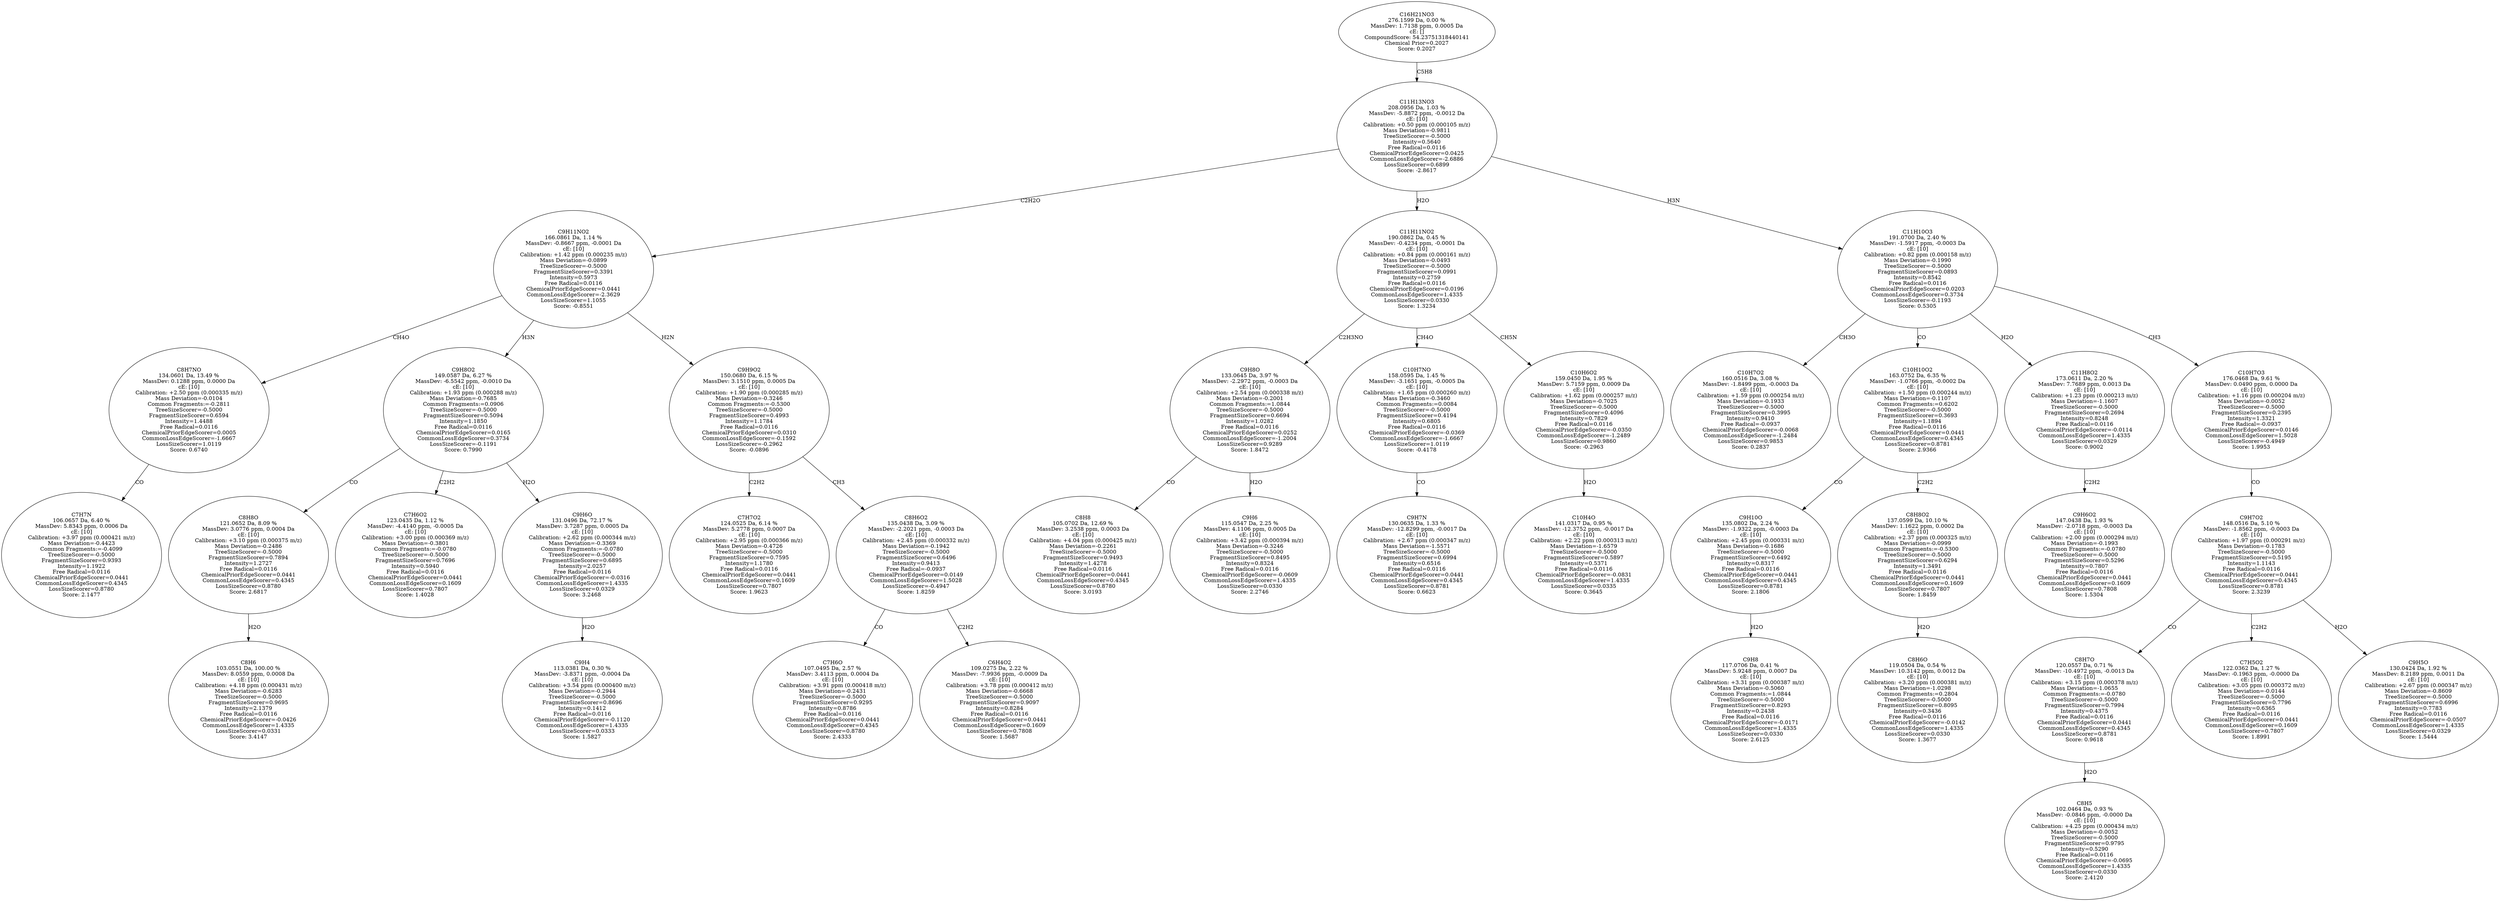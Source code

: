 strict digraph {
v1 [label="C7H7N\n106.0657 Da, 6.40 %\nMassDev: 5.8343 ppm, 0.0006 Da\ncE: [10]\nCalibration: +3.97 ppm (0.000421 m/z)\nMass Deviation=-0.4423\nCommon Fragments:=-0.4099\nTreeSizeScorer=-0.5000\nFragmentSizeScorer=0.9393\nIntensity=1.1922\nFree Radical=0.0116\nChemicalPriorEdgeScorer=0.0441\nCommonLossEdgeScorer=0.4345\nLossSizeScorer=0.8780\nScore: 2.1477"];
v2 [label="C8H7NO\n134.0601 Da, 13.49 %\nMassDev: 0.1288 ppm, 0.0000 Da\ncE: [10]\nCalibration: +2.50 ppm (0.000335 m/z)\nMass Deviation=-0.0104\nCommon Fragments:=-0.2811\nTreeSizeScorer=-0.5000\nFragmentSizeScorer=0.6594\nIntensity=1.4488\nFree Radical=0.0116\nChemicalPriorEdgeScorer=0.0005\nCommonLossEdgeScorer=-1.6667\nLossSizeScorer=1.0119\nScore: 0.6740"];
v3 [label="C8H6\n103.0551 Da, 100.00 %\nMassDev: 8.0559 ppm, 0.0008 Da\ncE: [10]\nCalibration: +4.18 ppm (0.000431 m/z)\nMass Deviation=-0.6283\nTreeSizeScorer=-0.5000\nFragmentSizeScorer=0.9695\nIntensity=2.1379\nFree Radical=0.0116\nChemicalPriorEdgeScorer=-0.0426\nCommonLossEdgeScorer=1.4335\nLossSizeScorer=0.0331\nScore: 3.4147"];
v4 [label="C8H8O\n121.0652 Da, 8.09 %\nMassDev: 3.0776 ppm, 0.0004 Da\ncE: [10]\nCalibration: +3.10 ppm (0.000375 m/z)\nMass Deviation=-0.2486\nTreeSizeScorer=-0.5000\nFragmentSizeScorer=0.7894\nIntensity=1.2727\nFree Radical=0.0116\nChemicalPriorEdgeScorer=0.0441\nCommonLossEdgeScorer=0.4345\nLossSizeScorer=0.8780\nScore: 2.6817"];
v5 [label="C7H6O2\n123.0435 Da, 1.12 %\nMassDev: -4.4140 ppm, -0.0005 Da\ncE: [10]\nCalibration: +3.00 ppm (0.000369 m/z)\nMass Deviation=-0.3801\nCommon Fragments:=-0.0780\nTreeSizeScorer=-0.5000\nFragmentSizeScorer=0.7696\nIntensity=0.5940\nFree Radical=0.0116\nChemicalPriorEdgeScorer=0.0441\nCommonLossEdgeScorer=0.1609\nLossSizeScorer=0.7807\nScore: 1.4028"];
v6 [label="C9H4\n113.0381 Da, 0.30 %\nMassDev: -3.8371 ppm, -0.0004 Da\ncE: [10]\nCalibration: +3.54 ppm (0.000400 m/z)\nMass Deviation=-0.2944\nTreeSizeScorer=-0.5000\nFragmentSizeScorer=0.8696\nIntensity=0.1412\nFree Radical=0.0116\nChemicalPriorEdgeScorer=-0.1120\nCommonLossEdgeScorer=1.4335\nLossSizeScorer=0.0333\nScore: 1.5827"];
v7 [label="C9H6O\n131.0496 Da, 72.17 %\nMassDev: 3.7287 ppm, 0.0005 Da\ncE: [10]\nCalibration: +2.62 ppm (0.000344 m/z)\nMass Deviation=-0.3369\nCommon Fragments:=-0.0780\nTreeSizeScorer=-0.5000\nFragmentSizeScorer=0.6895\nIntensity=2.0257\nFree Radical=0.0116\nChemicalPriorEdgeScorer=-0.0316\nCommonLossEdgeScorer=1.4335\nLossSizeScorer=0.0329\nScore: 3.2468"];
v8 [label="C9H8O2\n149.0587 Da, 6.27 %\nMassDev: -6.5542 ppm, -0.0010 Da\ncE: [10]\nCalibration: +1.93 ppm (0.000288 m/z)\nMass Deviation=-0.7685\nCommon Fragments:=0.0906\nTreeSizeScorer=-0.5000\nFragmentSizeScorer=0.5094\nIntensity=1.1850\nFree Radical=0.0116\nChemicalPriorEdgeScorer=0.0165\nCommonLossEdgeScorer=0.3734\nLossSizeScorer=-0.1191\nScore: 0.7990"];
v9 [label="C7H7O2\n124.0525 Da, 6.14 %\nMassDev: 5.2778 ppm, 0.0007 Da\ncE: [10]\nCalibration: +2.95 ppm (0.000366 m/z)\nMass Deviation=-0.4726\nTreeSizeScorer=-0.5000\nFragmentSizeScorer=0.7595\nIntensity=1.1780\nFree Radical=0.0116\nChemicalPriorEdgeScorer=0.0441\nCommonLossEdgeScorer=0.1609\nLossSizeScorer=0.7807\nScore: 1.9623"];
v10 [label="C7H6O\n107.0495 Da, 2.57 %\nMassDev: 3.4113 ppm, 0.0004 Da\ncE: [10]\nCalibration: +3.91 ppm (0.000418 m/z)\nMass Deviation=-0.2431\nTreeSizeScorer=-0.5000\nFragmentSizeScorer=0.9295\nIntensity=0.8786\nFree Radical=0.0116\nChemicalPriorEdgeScorer=0.0441\nCommonLossEdgeScorer=0.4345\nLossSizeScorer=0.8780\nScore: 2.4333"];
v11 [label="C6H4O2\n109.0275 Da, 2.22 %\nMassDev: -7.9936 ppm, -0.0009 Da\ncE: [10]\nCalibration: +3.78 ppm (0.000412 m/z)\nMass Deviation=-0.6668\nTreeSizeScorer=-0.5000\nFragmentSizeScorer=0.9097\nIntensity=0.8284\nFree Radical=0.0116\nChemicalPriorEdgeScorer=0.0441\nCommonLossEdgeScorer=0.1609\nLossSizeScorer=0.7808\nScore: 1.5687"];
v12 [label="C8H6O2\n135.0438 Da, 3.09 %\nMassDev: -2.2021 ppm, -0.0003 Da\ncE: [10]\nCalibration: +2.45 ppm (0.000332 m/z)\nMass Deviation=-0.1942\nTreeSizeScorer=-0.5000\nFragmentSizeScorer=0.6496\nIntensity=0.9413\nFree Radical=-0.0937\nChemicalPriorEdgeScorer=0.0149\nCommonLossEdgeScorer=1.5028\nLossSizeScorer=-0.4947\nScore: 1.8259"];
v13 [label="C9H9O2\n150.0680 Da, 6.15 %\nMassDev: 3.1510 ppm, 0.0005 Da\ncE: [10]\nCalibration: +1.90 ppm (0.000285 m/z)\nMass Deviation=-0.3246\nCommon Fragments:=-0.5300\nTreeSizeScorer=-0.5000\nFragmentSizeScorer=0.4993\nIntensity=1.1784\nFree Radical=0.0116\nChemicalPriorEdgeScorer=0.0310\nCommonLossEdgeScorer=-0.1592\nLossSizeScorer=-0.2962\nScore: -0.0896"];
v14 [label="C9H11NO2\n166.0861 Da, 1.14 %\nMassDev: -0.8667 ppm, -0.0001 Da\ncE: [10]\nCalibration: +1.42 ppm (0.000235 m/z)\nMass Deviation=-0.0899\nTreeSizeScorer=-0.5000\nFragmentSizeScorer=0.3391\nIntensity=0.5973\nFree Radical=0.0116\nChemicalPriorEdgeScorer=0.0441\nCommonLossEdgeScorer=-2.3629\nLossSizeScorer=1.1055\nScore: -0.8551"];
v15 [label="C8H8\n105.0702 Da, 12.69 %\nMassDev: 3.2538 ppm, 0.0003 Da\ncE: [10]\nCalibration: +4.04 ppm (0.000425 m/z)\nMass Deviation=-0.2261\nTreeSizeScorer=-0.5000\nFragmentSizeScorer=0.9493\nIntensity=1.4278\nFree Radical=0.0116\nChemicalPriorEdgeScorer=0.0441\nCommonLossEdgeScorer=0.4345\nLossSizeScorer=0.8780\nScore: 3.0193"];
v16 [label="C9H6\n115.0547 Da, 2.25 %\nMassDev: 4.1106 ppm, 0.0005 Da\ncE: [10]\nCalibration: +3.42 ppm (0.000394 m/z)\nMass Deviation=-0.3246\nTreeSizeScorer=-0.5000\nFragmentSizeScorer=0.8495\nIntensity=0.8324\nFree Radical=0.0116\nChemicalPriorEdgeScorer=-0.0609\nCommonLossEdgeScorer=1.4335\nLossSizeScorer=0.0330\nScore: 2.2746"];
v17 [label="C9H8O\n133.0645 Da, 3.97 %\nMassDev: -2.2972 ppm, -0.0003 Da\ncE: [10]\nCalibration: +2.54 ppm (0.000338 m/z)\nMass Deviation=-0.2001\nCommon Fragments:=1.0844\nTreeSizeScorer=-0.5000\nFragmentSizeScorer=0.6694\nIntensity=1.0282\nFree Radical=0.0116\nChemicalPriorEdgeScorer=0.0252\nCommonLossEdgeScorer=-1.2004\nLossSizeScorer=0.9289\nScore: 1.8472"];
v18 [label="C9H7N\n130.0635 Da, 1.33 %\nMassDev: -12.8299 ppm, -0.0017 Da\ncE: [10]\nCalibration: +2.67 ppm (0.000347 m/z)\nMass Deviation=-1.5571\nTreeSizeScorer=-0.5000\nFragmentSizeScorer=0.6994\nIntensity=0.6516\nFree Radical=0.0116\nChemicalPriorEdgeScorer=0.0441\nCommonLossEdgeScorer=0.4345\nLossSizeScorer=0.8781\nScore: 0.6623"];
v19 [label="C10H7NO\n158.0595 Da, 1.45 %\nMassDev: -3.1651 ppm, -0.0005 Da\ncE: [10]\nCalibration: +1.65 ppm (0.000260 m/z)\nMass Deviation=-0.3460\nCommon Fragments:=0.0084\nTreeSizeScorer=-0.5000\nFragmentSizeScorer=0.4194\nIntensity=0.6805\nFree Radical=0.0116\nChemicalPriorEdgeScorer=-0.0369\nCommonLossEdgeScorer=-1.6667\nLossSizeScorer=1.0119\nScore: -0.4178"];
v20 [label="C10H4O\n141.0317 Da, 0.95 %\nMassDev: -12.3752 ppm, -0.0017 Da\ncE: [10]\nCalibration: +2.22 ppm (0.000313 m/z)\nMass Deviation=-1.6579\nTreeSizeScorer=-0.5000\nFragmentSizeScorer=0.5897\nIntensity=0.5371\nFree Radical=0.0116\nChemicalPriorEdgeScorer=-0.0831\nCommonLossEdgeScorer=1.4335\nLossSizeScorer=0.0335\nScore: 0.3645"];
v21 [label="C10H6O2\n159.0450 Da, 1.95 %\nMassDev: 5.7159 ppm, 0.0009 Da\ncE: [10]\nCalibration: +1.62 ppm (0.000257 m/z)\nMass Deviation=-0.7025\nTreeSizeScorer=-0.5000\nFragmentSizeScorer=0.4096\nIntensity=0.7829\nFree Radical=0.0116\nChemicalPriorEdgeScorer=-0.0350\nCommonLossEdgeScorer=-1.2489\nLossSizeScorer=0.9860\nScore: -0.2963"];
v22 [label="C11H11NO2\n190.0862 Da, 0.45 %\nMassDev: -0.4234 ppm, -0.0001 Da\ncE: [10]\nCalibration: +0.84 ppm (0.000161 m/z)\nMass Deviation=-0.0493\nTreeSizeScorer=-0.5000\nFragmentSizeScorer=0.0991\nIntensity=0.2759\nFree Radical=0.0116\nChemicalPriorEdgeScorer=0.0196\nCommonLossEdgeScorer=1.4335\nLossSizeScorer=0.0330\nScore: 1.3234"];
v23 [label="C10H7O2\n160.0516 Da, 3.08 %\nMassDev: -1.8499 ppm, -0.0003 Da\ncE: [10]\nCalibration: +1.59 ppm (0.000254 m/z)\nMass Deviation=-0.1933\nTreeSizeScorer=-0.5000\nFragmentSizeScorer=0.3995\nIntensity=0.9410\nFree Radical=-0.0937\nChemicalPriorEdgeScorer=-0.0068\nCommonLossEdgeScorer=-1.2484\nLossSizeScorer=0.9853\nScore: 0.2837"];
v24 [label="C9H8\n117.0706 Da, 0.41 %\nMassDev: 5.9248 ppm, 0.0007 Da\ncE: [10]\nCalibration: +3.31 ppm (0.000387 m/z)\nMass Deviation=-0.5060\nCommon Fragments:=1.0844\nTreeSizeScorer=-0.5000\nFragmentSizeScorer=0.8293\nIntensity=0.2438\nFree Radical=0.0116\nChemicalPriorEdgeScorer=-0.0171\nCommonLossEdgeScorer=1.4335\nLossSizeScorer=0.0330\nScore: 2.6125"];
v25 [label="C9H10O\n135.0802 Da, 2.24 %\nMassDev: -1.9322 ppm, -0.0003 Da\ncE: [10]\nCalibration: +2.45 ppm (0.000331 m/z)\nMass Deviation=-0.1686\nTreeSizeScorer=-0.5000\nFragmentSizeScorer=0.6492\nIntensity=0.8317\nFree Radical=0.0116\nChemicalPriorEdgeScorer=0.0441\nCommonLossEdgeScorer=0.4345\nLossSizeScorer=0.8781\nScore: 2.1806"];
v26 [label="C8H6O\n119.0504 Da, 0.54 %\nMassDev: 10.3142 ppm, 0.0012 Da\ncE: [10]\nCalibration: +3.20 ppm (0.000381 m/z)\nMass Deviation=-1.0298\nCommon Fragments:=0.2804\nTreeSizeScorer=-0.5000\nFragmentSizeScorer=0.8095\nIntensity=0.3436\nFree Radical=0.0116\nChemicalPriorEdgeScorer=-0.0142\nCommonLossEdgeScorer=1.4335\nLossSizeScorer=0.0330\nScore: 1.3677"];
v27 [label="C8H8O2\n137.0599 Da, 10.10 %\nMassDev: 1.1622 ppm, 0.0002 Da\ncE: [10]\nCalibration: +2.37 ppm (0.000325 m/z)\nMass Deviation=-0.0999\nCommon Fragments:=-0.5300\nTreeSizeScorer=-0.5000\nFragmentSizeScorer=0.6294\nIntensity=1.3491\nFree Radical=0.0116\nChemicalPriorEdgeScorer=0.0441\nCommonLossEdgeScorer=0.1609\nLossSizeScorer=0.7807\nScore: 1.8459"];
v28 [label="C10H10O2\n163.0752 Da, 6.35 %\nMassDev: -1.0766 ppm, -0.0002 Da\ncE: [10]\nCalibration: +1.50 ppm (0.000244 m/z)\nMass Deviation=-0.1107\nCommon Fragments:=0.6202\nTreeSizeScorer=-0.5000\nFragmentSizeScorer=0.3693\nIntensity=1.1894\nFree Radical=0.0116\nChemicalPriorEdgeScorer=0.0441\nCommonLossEdgeScorer=0.4345\nLossSizeScorer=0.8781\nScore: 2.9366"];
v29 [label="C9H6O2\n147.0438 Da, 1.93 %\nMassDev: -2.0718 ppm, -0.0003 Da\ncE: [10]\nCalibration: +2.00 ppm (0.000294 m/z)\nMass Deviation=-0.1993\nCommon Fragments:=-0.0780\nTreeSizeScorer=-0.5000\nFragmentSizeScorer=0.5296\nIntensity=0.7807\nFree Radical=0.0116\nChemicalPriorEdgeScorer=0.0441\nCommonLossEdgeScorer=0.1609\nLossSizeScorer=0.7808\nScore: 1.5304"];
v30 [label="C11H8O2\n173.0611 Da, 2.20 %\nMassDev: 7.7689 ppm, 0.0013 Da\ncE: [10]\nCalibration: +1.23 ppm (0.000213 m/z)\nMass Deviation=-1.1607\nTreeSizeScorer=-0.5000\nFragmentSizeScorer=0.2694\nIntensity=0.8248\nFree Radical=0.0116\nChemicalPriorEdgeScorer=-0.0114\nCommonLossEdgeScorer=1.4335\nLossSizeScorer=0.0329\nScore: 0.9002"];
v31 [label="C8H5\n102.0464 Da, 0.93 %\nMassDev: -0.0846 ppm, -0.0000 Da\ncE: [10]\nCalibration: +4.25 ppm (0.000434 m/z)\nMass Deviation=-0.0052\nTreeSizeScorer=-0.5000\nFragmentSizeScorer=0.9795\nIntensity=0.5290\nFree Radical=0.0116\nChemicalPriorEdgeScorer=-0.0695\nCommonLossEdgeScorer=1.4335\nLossSizeScorer=0.0330\nScore: 2.4120"];
v32 [label="C8H7O\n120.0557 Da, 0.71 %\nMassDev: -10.4972 ppm, -0.0013 Da\ncE: [10]\nCalibration: +3.15 ppm (0.000378 m/z)\nMass Deviation=-1.0655\nCommon Fragments:=-0.0780\nTreeSizeScorer=-0.5000\nFragmentSizeScorer=0.7994\nIntensity=0.4375\nFree Radical=0.0116\nChemicalPriorEdgeScorer=0.0441\nCommonLossEdgeScorer=0.4345\nLossSizeScorer=0.8781\nScore: 0.9618"];
v33 [label="C7H5O2\n122.0362 Da, 1.27 %\nMassDev: -0.1963 ppm, -0.0000 Da\ncE: [10]\nCalibration: +3.05 ppm (0.000372 m/z)\nMass Deviation=-0.0144\nTreeSizeScorer=-0.5000\nFragmentSizeScorer=0.7796\nIntensity=0.6365\nFree Radical=0.0116\nChemicalPriorEdgeScorer=0.0441\nCommonLossEdgeScorer=0.1609\nLossSizeScorer=0.7807\nScore: 1.8991"];
v34 [label="C9H5O\n130.0424 Da, 1.92 %\nMassDev: 8.2189 ppm, 0.0011 Da\ncE: [10]\nCalibration: +2.67 ppm (0.000347 m/z)\nMass Deviation=-0.8609\nTreeSizeScorer=-0.5000\nFragmentSizeScorer=0.6996\nIntensity=0.7783\nFree Radical=0.0116\nChemicalPriorEdgeScorer=-0.0507\nCommonLossEdgeScorer=1.4335\nLossSizeScorer=0.0329\nScore: 1.5444"];
v35 [label="C9H7O2\n148.0516 Da, 5.10 %\nMassDev: -1.8562 ppm, -0.0003 Da\ncE: [10]\nCalibration: +1.97 ppm (0.000291 m/z)\nMass Deviation=-0.1783\nTreeSizeScorer=-0.5000\nFragmentSizeScorer=0.5195\nIntensity=1.1143\nFree Radical=0.0116\nChemicalPriorEdgeScorer=0.0441\nCommonLossEdgeScorer=0.4345\nLossSizeScorer=0.8781\nScore: 2.3239"];
v36 [label="C10H7O3\n176.0468 Da, 9.61 %\nMassDev: 0.0490 ppm, 0.0000 Da\ncE: [10]\nCalibration: +1.16 ppm (0.000204 m/z)\nMass Deviation=-0.0052\nTreeSizeScorer=-0.5000\nFragmentSizeScorer=0.2395\nIntensity=1.3321\nFree Radical=-0.0937\nChemicalPriorEdgeScorer=0.0146\nCommonLossEdgeScorer=1.5028\nLossSizeScorer=-0.4949\nScore: 1.9953"];
v37 [label="C11H10O3\n191.0700 Da, 2.40 %\nMassDev: -1.5917 ppm, -0.0003 Da\ncE: [10]\nCalibration: +0.82 ppm (0.000158 m/z)\nMass Deviation=-0.1990\nTreeSizeScorer=-0.5000\nFragmentSizeScorer=0.0893\nIntensity=0.8542\nFree Radical=0.0116\nChemicalPriorEdgeScorer=0.0203\nCommonLossEdgeScorer=0.3734\nLossSizeScorer=-0.1193\nScore: 0.5305"];
v38 [label="C11H13NO3\n208.0956 Da, 1.03 %\nMassDev: -5.8872 ppm, -0.0012 Da\ncE: [10]\nCalibration: +0.50 ppm (0.000105 m/z)\nMass Deviation=-0.9811\nTreeSizeScorer=-0.5000\nIntensity=0.5640\nFree Radical=0.0116\nChemicalPriorEdgeScorer=0.0425\nCommonLossEdgeScorer=-2.6886\nLossSizeScorer=0.6899\nScore: -2.8617"];
v39 [label="C16H21NO3\n276.1599 Da, 0.00 %\nMassDev: 1.7138 ppm, 0.0005 Da\ncE: []\nCompoundScore: 54.23751318440141\nChemical Prior=0.2027\nScore: 0.2027"];
v2 -> v1 [label="CO"];
v14 -> v2 [label="CH4O"];
v4 -> v3 [label="H2O"];
v8 -> v4 [label="CO"];
v8 -> v5 [label="C2H2"];
v7 -> v6 [label="H2O"];
v8 -> v7 [label="H2O"];
v14 -> v8 [label="H3N"];
v13 -> v9 [label="C2H2"];
v12 -> v10 [label="CO"];
v12 -> v11 [label="C2H2"];
v13 -> v12 [label="CH3"];
v14 -> v13 [label="H2N"];
v38 -> v14 [label="C2H2O"];
v17 -> v15 [label="CO"];
v17 -> v16 [label="H2O"];
v22 -> v17 [label="C2H3NO"];
v19 -> v18 [label="CO"];
v22 -> v19 [label="CH4O"];
v21 -> v20 [label="H2O"];
v22 -> v21 [label="CH5N"];
v38 -> v22 [label="H2O"];
v37 -> v23 [label="CH3O"];
v25 -> v24 [label="H2O"];
v28 -> v25 [label="CO"];
v27 -> v26 [label="H2O"];
v28 -> v27 [label="C2H2"];
v37 -> v28 [label="CO"];
v30 -> v29 [label="C2H2"];
v37 -> v30 [label="H2O"];
v32 -> v31 [label="H2O"];
v35 -> v32 [label="CO"];
v35 -> v33 [label="C2H2"];
v35 -> v34 [label="H2O"];
v36 -> v35 [label="CO"];
v37 -> v36 [label="CH3"];
v38 -> v37 [label="H3N"];
v39 -> v38 [label="C5H8"];
}
